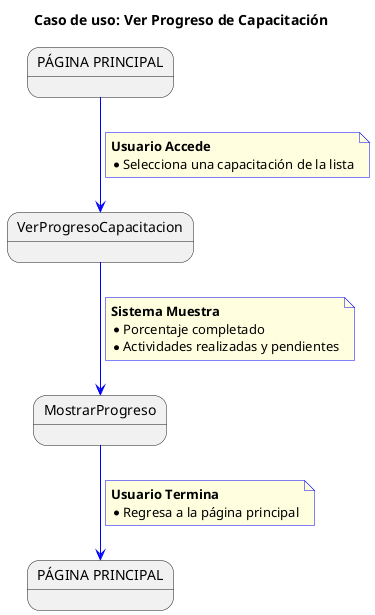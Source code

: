 @startuml
title Caso de uso: Ver Progreso de Capacitación

skinparam {
    NoteBackgroundColor #lightYellow
    ArrowColor #blue
    NoteBorderColor #blue
    linetype polyline
}

state startState as "PÁGINA PRINCIPAL"
state endState as "PÁGINA PRINCIPAL"

startState --> VerProgresoCapacitacion
note on link
    <b>Usuario Accede</b>
    * Selecciona una capacitación de la lista
end note

VerProgresoCapacitacion --> MostrarProgreso
note on link
    <b>Sistema Muestra</b>
    * Porcentaje completado
    * Actividades realizadas y pendientes
end note

MostrarProgreso --> endState
note on link
    <b>Usuario Termina</b>
    * Regresa a la página principal
end note
@enduml
